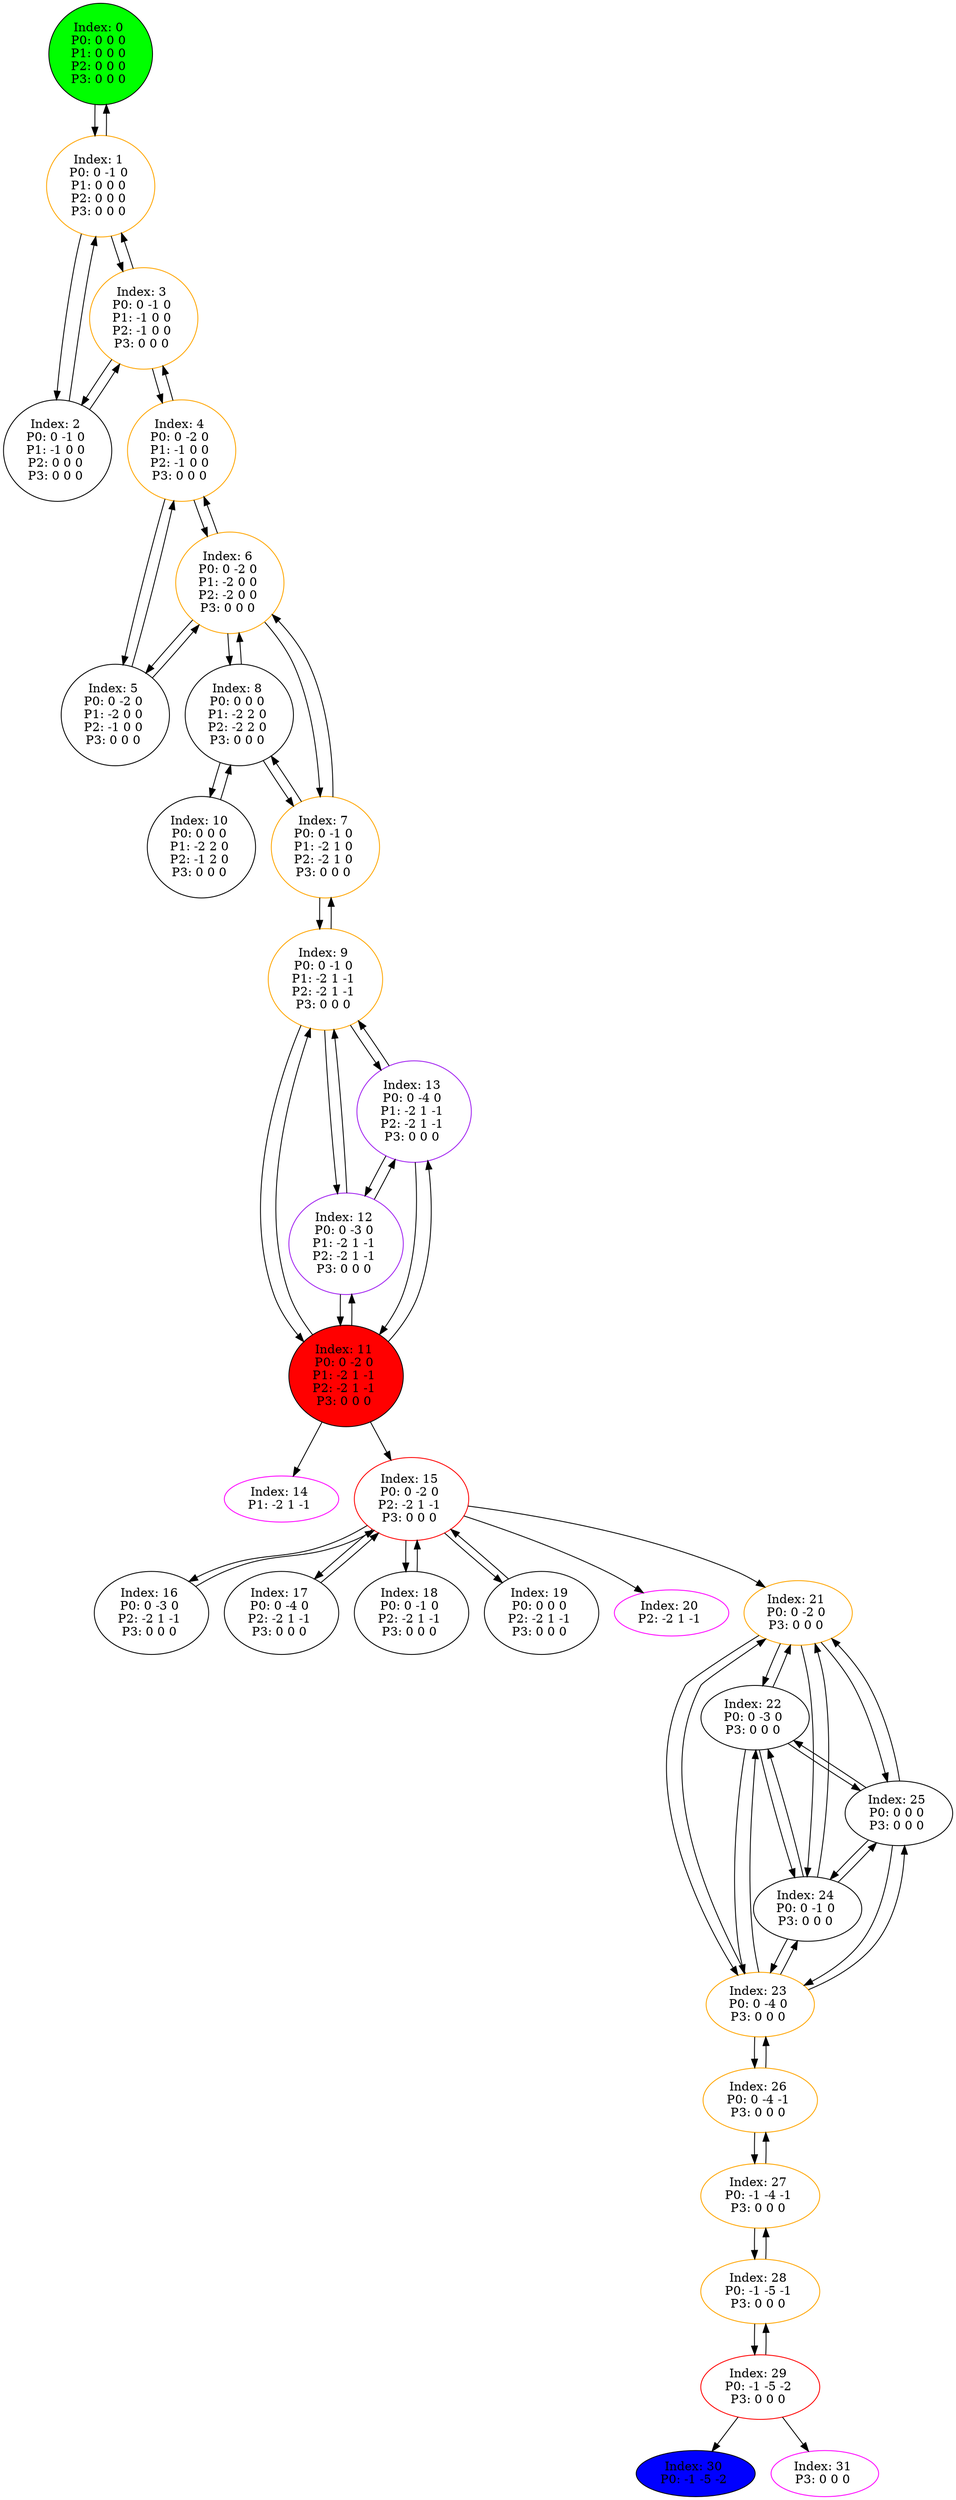 digraph G {
color = "black"
0[label = "Index: 0 
P0: 0 0 0 
P1: 0 0 0 
P2: 0 0 0 
P3: 0 0 0 
", style="filled", fillcolor = "green"]
1[label = "Index: 1 
P0: 0 -1 0 
P1: 0 0 0 
P2: 0 0 0 
P3: 0 0 0 
", color = "orange"]
2[label = "Index: 2 
P0: 0 -1 0 
P1: -1 0 0 
P2: 0 0 0 
P3: 0 0 0 
"]
3[label = "Index: 3 
P0: 0 -1 0 
P1: -1 0 0 
P2: -1 0 0 
P3: 0 0 0 
", color = "orange"]
4[label = "Index: 4 
P0: 0 -2 0 
P1: -1 0 0 
P2: -1 0 0 
P3: 0 0 0 
", color = "orange"]
5[label = "Index: 5 
P0: 0 -2 0 
P1: -2 0 0 
P2: -1 0 0 
P3: 0 0 0 
"]
6[label = "Index: 6 
P0: 0 -2 0 
P1: -2 0 0 
P2: -2 0 0 
P3: 0 0 0 
", color = "orange"]
7[label = "Index: 7 
P0: 0 -1 0 
P1: -2 1 0 
P2: -2 1 0 
P3: 0 0 0 
", color = "orange"]
8[label = "Index: 8 
P0: 0 0 0 
P1: -2 2 0 
P2: -2 2 0 
P3: 0 0 0 
"]
9[label = "Index: 9 
P0: 0 -1 0 
P1: -2 1 -1 
P2: -2 1 -1 
P3: 0 0 0 
", color = "orange"]
10[label = "Index: 10 
P0: 0 0 0 
P1: -2 2 0 
P2: -1 2 0 
P3: 0 0 0 
"]
11[label = "Index: 11 
P0: 0 -2 0 
P1: -2 1 -1 
P2: -2 1 -1 
P3: 0 0 0 
", style="filled", fillcolor = "red"]
12[label = "Index: 12 
P0: 0 -3 0 
P1: -2 1 -1 
P2: -2 1 -1 
P3: 0 0 0 
", color = "purple"]
13[label = "Index: 13 
P0: 0 -4 0 
P1: -2 1 -1 
P2: -2 1 -1 
P3: 0 0 0 
", color = "purple"]
14[label = "Index: 14 
P1: -2 1 -1 
", color = "fuchsia"]
15[label = "Index: 15 
P0: 0 -2 0 
P2: -2 1 -1 
P3: 0 0 0 
", color = "red"]
16[label = "Index: 16 
P0: 0 -3 0 
P2: -2 1 -1 
P3: 0 0 0 
"]
17[label = "Index: 17 
P0: 0 -4 0 
P2: -2 1 -1 
P3: 0 0 0 
"]
18[label = "Index: 18 
P0: 0 -1 0 
P2: -2 1 -1 
P3: 0 0 0 
"]
19[label = "Index: 19 
P0: 0 0 0 
P2: -2 1 -1 
P3: 0 0 0 
"]
20[label = "Index: 20 
P2: -2 1 -1 
", color = "fuchsia"]
21[label = "Index: 21 
P0: 0 -2 0 
P3: 0 0 0 
", color = "orange"]
22[label = "Index: 22 
P0: 0 -3 0 
P3: 0 0 0 
"]
23[label = "Index: 23 
P0: 0 -4 0 
P3: 0 0 0 
", color = "orange"]
24[label = "Index: 24 
P0: 0 -1 0 
P3: 0 0 0 
"]
25[label = "Index: 25 
P0: 0 0 0 
P3: 0 0 0 
"]
26[label = "Index: 26 
P0: 0 -4 -1 
P3: 0 0 0 
", color = "orange"]
27[label = "Index: 27 
P0: -1 -4 -1 
P3: 0 0 0 
", color = "orange"]
28[label = "Index: 28 
P0: -1 -5 -1 
P3: 0 0 0 
", color = "orange"]
29[label = "Index: 29 
P0: -1 -5 -2 
P3: 0 0 0 
", color = "red"]
30[label = "Index: 30 
P0: -1 -5 -2 
", style="filled", fillcolor = "blue"]
31[label = "Index: 31 
P3: 0 0 0 
", color = "fuchsia"]
0 -> 1

1 -> 0
1 -> 2
1 -> 3

2 -> 1
2 -> 3

3 -> 1
3 -> 2
3 -> 4

4 -> 3
4 -> 5
4 -> 6

5 -> 4
5 -> 6

6 -> 4
6 -> 5
6 -> 7
6 -> 8

7 -> 6
7 -> 9
7 -> 8

8 -> 6
8 -> 7
8 -> 10

9 -> 7
9 -> 11
9 -> 12
9 -> 13

10 -> 8

11 -> 9
11 -> 12
11 -> 13
11 -> 15
11 -> 14

12 -> 9
12 -> 11
12 -> 13

13 -> 9
13 -> 11
13 -> 12

15 -> 16
15 -> 17
15 -> 18
15 -> 19
15 -> 21
15 -> 20

16 -> 15

17 -> 15

18 -> 15

19 -> 15

21 -> 22
21 -> 23
21 -> 24
21 -> 25

22 -> 21
22 -> 23
22 -> 24
22 -> 25

23 -> 21
23 -> 22
23 -> 24
23 -> 25
23 -> 26

24 -> 21
24 -> 22
24 -> 23
24 -> 25

25 -> 21
25 -> 22
25 -> 23
25 -> 24

26 -> 23
26 -> 27

27 -> 26
27 -> 28

28 -> 27
28 -> 29

29 -> 28
29 -> 31
29 -> 30

}

